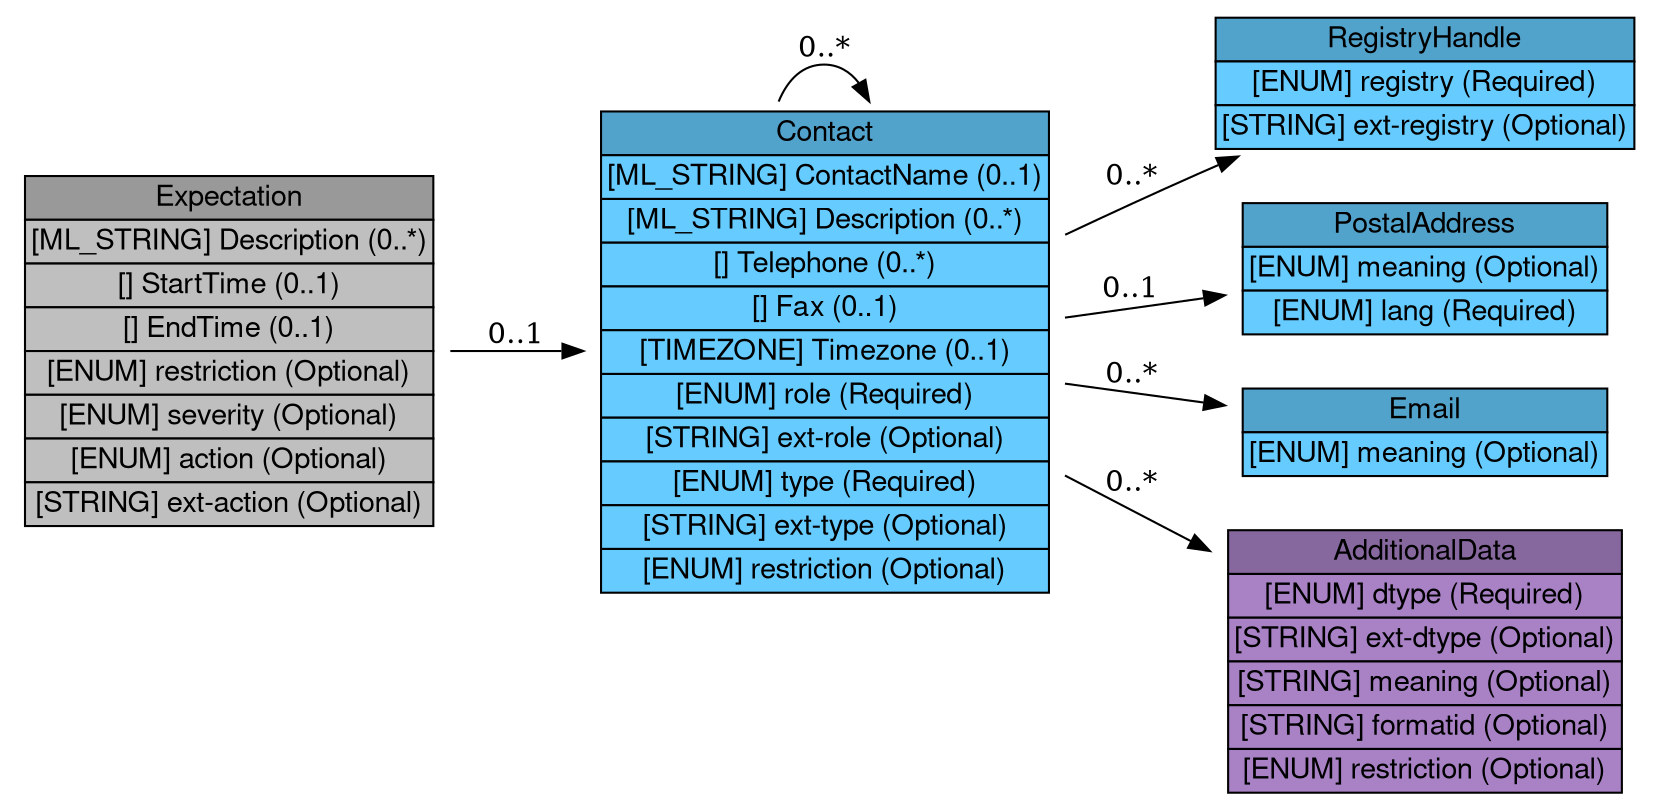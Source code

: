 digraph Expectation {
	graph [bb="0,0,775,380.5",
		rankdir=LR
	];
	node [label="\N"];
	Expectation	 [height=2.4444,
		label=<<table BORDER="0" CELLBORDER="1" CELLSPACING="0"> <tr> <td BGCOLOR="#999999" HREF="/idmef_parser/IODEFv1/Expectation.html" TITLE="The Expectation class conveys to the recipient of the IODEF document the actions the sender is requesting. The scope of the requested action is limited to purview of the EventData class in which this class is aggregated. "><FONT FACE="Nimbus Sans L">Expectation</FONT></td> </tr>" %<tr><td BGCOLOR="#BFBFBF"  HREF="/idmef_parser/IODEFv1/Expectation.html" TITLE="A free-form description of the desired action(s)."><FONT FACE="Nimbus Sans L">[ML_STRING] Description (0..*)</FONT></td></tr>%<tr><td BGCOLOR="#BFBFBF"  HREF="/idmef_parser/IODEFv1/Expectation.html" TITLE="The time at which the action should be performed.  A timestamp that is earlier than the ReportTime specified in the Incident class denotes that the expectation should be fulfilled as soon as possible.  The absence of this element leaves the execution of the expectation to the discretion of the recipient."><FONT FACE="Nimbus Sans L">[] StartTime (0..1)</FONT></td></tr>%<tr><td BGCOLOR="#BFBFBF"  HREF="/idmef_parser/IODEFv1/Expectation.html" TITLE="The time by which the action should be completed. If the action is not carried out by this time, it should no longer be performed."><FONT FACE="Nimbus Sans L">[] EndTime (0..1)</FONT></td></tr>%<tr><td BGCOLOR="#BFBFBF"  HREF="/idmef_parser/IODEFv1/Expectation.html" TITLE="This attribute is defined in Section 3.2."><FONT FACE="Nimbus Sans L">[ENUM] restriction (Optional)</FONT></td></tr>%<tr><td BGCOLOR="#BFBFBF"  HREF="/idmef_parser/IODEFv1/Expectation.html" TITLE="Indicates the desired priority of the action. This attribute is an enumerated list with no default value, and the semantics of these relative measures are context dependent."><FONT FACE="Nimbus Sans L">[ENUM] severity (Optional)</FONT></td></tr>%<tr><td BGCOLOR="#BFBFBF"  HREF="/idmef_parser/IODEFv1/Expectation.html" TITLE="Classifies the type of action requested.  This attribute is an enumerated list with no default value."><FONT FACE="Nimbus Sans L">[ENUM] action (Optional)</FONT></td></tr>%<tr><td BGCOLOR="#BFBFBF"  HREF="/idmef_parser/IODEFv1/Expectation.html" TITLE="A means by which to extend the action attribute.  See Section 5.1."><FONT FACE="Nimbus Sans L">[STRING] ext-action (Optional)</FONT></td></tr>%</table>>,
		pos="106,216",
		shape=plaintext,
		width=2.9444];
	Contact	 [height=3.3194,
		label=<<table BORDER="0" CELLBORDER="1" CELLSPACING="0"> <tr> <td BGCOLOR="#52a3cc" HREF="/idmef_parser/IODEFv1/Contact.html" TITLE="The Contact class describes contact information for organizations and personnel involved in the incident. This class allows for the naming of the involved party, specifying contact information for them, and identifying their role in the incident. "><FONT FACE="Nimbus Sans L">Contact</FONT></td> </tr>" %<tr><td BGCOLOR="#66CCFF"  HREF="/idmef_parser/IODEFv1/Contact.html" TITLE="The name of the contact.  The contact may either be an organization or a person.  The type attribute disambiguates the semantics."><FONT FACE="Nimbus Sans L">[ML_STRING] ContactName (0..1)</FONT></td></tr>%<tr><td BGCOLOR="#66CCFF"  HREF="/idmef_parser/IODEFv1/Contact.html" TITLE="A free-form description of this contact.  In the case of a person, this is often the organizational title of the individual."><FONT FACE="Nimbus Sans L">[ML_STRING] Description (0..*)</FONT></td></tr>%<tr><td BGCOLOR="#66CCFF"  HREF="/idmef_parser/IODEFv1/Contact.html" TITLE="The telephone number of the contact."><FONT FACE="Nimbus Sans L">[] Telephone (0..*)</FONT></td></tr>%<tr><td BGCOLOR="#66CCFF"  HREF="/idmef_parser/IODEFv1/Contact.html" TITLE="The facsimile telephone number of the contact."><FONT FACE="Nimbus Sans L">[] Fax (0..1)</FONT></td></tr>%<tr><td BGCOLOR="#66CCFF"  HREF="/idmef_parser/IODEFv1/Contact.html" TITLE="The timezone in which the contact resides formatted according to Section 2.9."><FONT FACE="Nimbus Sans L">[TIMEZONE] Timezone (0..1)</FONT></td></tr>%<tr><td BGCOLOR="#66CCFF"  HREF="/idmef_parser/IODEFv1/Contact.html" TITLE="Indicates the role the contact fulfills.  This attribute is defined as an enumerated list:"><FONT FACE="Nimbus Sans L">[ENUM] role (Required)</FONT></td></tr>%<tr><td BGCOLOR="#66CCFF"  HREF="/idmef_parser/IODEFv1/Contact.html" TITLE="A means by which to extend the role attribute. See Section 5.1."><FONT FACE="Nimbus Sans L">[STRING] ext-role (Optional)</FONT></td></tr>%<tr><td BGCOLOR="#66CCFF"  HREF="/idmef_parser/IODEFv1/Contact.html" TITLE="Indicates the type of contact being described. This attribute is defined as an enumerated list:"><FONT FACE="Nimbus Sans L">[ENUM] type (Required)</FONT></td></tr>%<tr><td BGCOLOR="#66CCFF"  HREF="/idmef_parser/IODEFv1/Contact.html" TITLE="A means by which to extend the type attribute. See Section 5.1."><FONT FACE="Nimbus Sans L">[STRING] ext-type (Optional)</FONT></td></tr>%<tr><td BGCOLOR="#66CCFF"  HREF="/idmef_parser/IODEFv1/Contact.html" TITLE="This attribute is defined in Section 3.2."><FONT FACE="Nimbus Sans L">[ENUM] restriction (Optional)</FONT></td></tr>%</table>>,
		pos="386,216",
		shape=plaintext,
		width=3.1944];
	Expectation -> Contact	 [label="0..1",
		lp="241.5,223.5",
		pos="e,270.94,216 212.26,216 228.14,216 244.64,216 260.88,216"];
	Contact -> Contact	 [label="0..*",
		lp="386,361",
		pos="e,407.46,335.75 364.54,335.75 369,346.65 376.16,353.5 386,353.5 392.77,353.5 398.26,350.26 402.49,344.7"];
	RegistryHandle	 [height=0.98611,
		label=<<table BORDER="0" CELLBORDER="1" CELLSPACING="0"> <tr> <td BGCOLOR="#52a3cc" HREF="/idmef_parser/IODEFv1/RegistryHandle.html" TITLE="The RegistryHandle class represents a handle into an Internet registry or community-specific database. The handle is specified in the element content and the type attribute specifies the database. "><FONT FACE="Nimbus Sans L">RegistryHandle</FONT></td> </tr>" %<tr><td BGCOLOR="#66CCFF"  HREF="/idmef_parser/IODEFv1/RegistryHandle.html" TITLE="The database to which the handle belongs.  The default value is &#39;local&#39;.  The possible values are:"><FONT FACE="Nimbus Sans L">[ENUM] registry (Required)</FONT></td></tr>%<tr><td BGCOLOR="#66CCFF"  HREF="/idmef_parser/IODEFv1/RegistryHandle.html" TITLE="A means by which to extend the registry attribute.  See Section 5.1."><FONT FACE="Nimbus Sans L">[STRING] ext-registry (Optional)</FONT></td></tr>%</table>>,
		pos="667.5,345",
		shape=plaintext,
		width=2.9861];
	Contact -> RegistryHandle	 [label="0..*",
		lp="530.5,299.5",
		pos="e,579.3,309.45 501.09,273.54 520.64,282.94 540.83,292.4 560,301 563.23,302.45 566.51,303.9 569.84,305.36"];
	PostalAddress	 [height=0.98611,
		label=<<table BORDER="0" CELLBORDER="1" CELLSPACING="0"> <tr> <td BGCOLOR="#52a3cc" HREF="/idmef_parser/IODEFv1/PostalAddress.html" TITLE="The PostalAddress class specifies a postal address formatted according to the POSTAL data type (Section 2.11). "><FONT FACE="Nimbus Sans L">PostalAddress</FONT></td> </tr>" %<tr><td BGCOLOR="#66CCFF"  HREF="/idmef_parser/IODEFv1/PostalAddress.html" TITLE="A free-form description of the element content."><FONT FACE="Nimbus Sans L">[ENUM] meaning (Optional)</FONT></td></tr>%<tr><td BGCOLOR="#66CCFF"  HREF="/idmef_parser/IODEFv1/PostalAddress.html" TITLE="A valid language code per RFC 4646 [7] constrained by the definition of &quot;xs:language&quot;.  The interpretation of this code is described in Section 6."><FONT FACE="Nimbus Sans L">[ENUM] lang (Required)</FONT></td></tr>%</table>>,
		pos="667.5,256",
		shape=plaintext,
		width=2.6528];
	Contact -> PostalAddress	 [label="0..1",
		lp="530.5,244.5",
		pos="e,571.67,242.38 501.31,232.38 521.31,235.23 542.02,238.17 561.76,240.97"];
	Email	 [height=0.69444,
		label=<<table BORDER="0" CELLBORDER="1" CELLSPACING="0"> <tr> <td BGCOLOR="#52a3cc" HREF="/idmef_parser/IODEFv1/Email.html" TITLE="The Email class specifies an email address formatted according to EMAIL data type (Section 2.14). "><FONT FACE="Nimbus Sans L">Email</FONT></td> </tr>" %<tr><td BGCOLOR="#66CCFF"  HREF="/idmef_parser/IODEFv1/Email.html" TITLE="A free-form description of the element content (e.g., hours of coverage for a given number)."><FONT FACE="Nimbus Sans L">[ENUM] meaning (Optional)</FONT></td></tr>%</table>>,
		pos="667.5,177",
		shape=plaintext,
		width=2.6528];
	Contact -> Email	 [label="0..*",
		lp="530.5,203.5",
		pos="e,571.67,190.28 501.31,200.02 521.31,197.25 542.02,194.38 561.76,191.65"];
	AdditionalData	 [height=1.8611,
		label=<<table BORDER="0" CELLBORDER="1" CELLSPACING="0"> <tr> <td BGCOLOR="#87689e" HREF="/idmef_parser/IODEFv1/AdditionalData.html" TITLE="The AdditionalData class serves as an extension mechanism for information not otherwise represented in the data model. For relatively simple information, atomic data types (e.g., integers, strings) are provided with a mechanism to annotate their meaning. The class can also be used to extend the data model (and the associated Schema) to support proprietary extensions by encapsulating entire XML documents conforming to another Schema (e.g., IDMEF). A detailed discussion for extending the data model and the schema can be found in Section 5. "><FONT FACE="Nimbus Sans L">AdditionalData</FONT></td> </tr>" %<tr><td BGCOLOR="#a982c6"  HREF="/idmef_parser/IODEFv1/AdditionalData.html" TITLE="The data type of the element content.  The permitted values for this attribute are shown below.  The default value is &quot;string&quot;."><FONT FACE="Nimbus Sans L">[ENUM] dtype (Required)</FONT></td></tr>%<tr><td BGCOLOR="#a982c6"  HREF="/idmef_parser/IODEFv1/AdditionalData.html" TITLE="A means by which to extend the dtype attribute.  See Section 5.1."><FONT FACE="Nimbus Sans L">[STRING] ext-dtype (Optional)</FONT></td></tr>%<tr><td BGCOLOR="#a982c6"  HREF="/idmef_parser/IODEFv1/AdditionalData.html" TITLE="A free-form description of the element content."><FONT FACE="Nimbus Sans L">[STRING] meaning (Optional)</FONT></td></tr>%<tr><td BGCOLOR="#a982c6"  HREF="/idmef_parser/IODEFv1/AdditionalData.html" TITLE="An identifier referencing the format and semantics of the element content."><FONT FACE="Nimbus Sans L">[STRING] formatid (Optional)</FONT></td></tr>%<tr><td BGCOLOR="#a982c6"  HREF="/idmef_parser/IODEFv1/AdditionalData.html" TITLE="This attribute has been defined in Section 3.2."><FONT FACE="Nimbus Sans L">[ENUM] restriction (Optional)</FONT></td></tr>%</table>>,
		pos="667.5,67",
		shape=plaintext,
		width=2.8194];
	Contact -> AdditionalData	 [label="0..*",
		lp="530.5,148.5",
		pos="e,565.9,120.78 501.31,154.97 519.71,145.23 538.71,135.17 556.99,125.49"];
}
